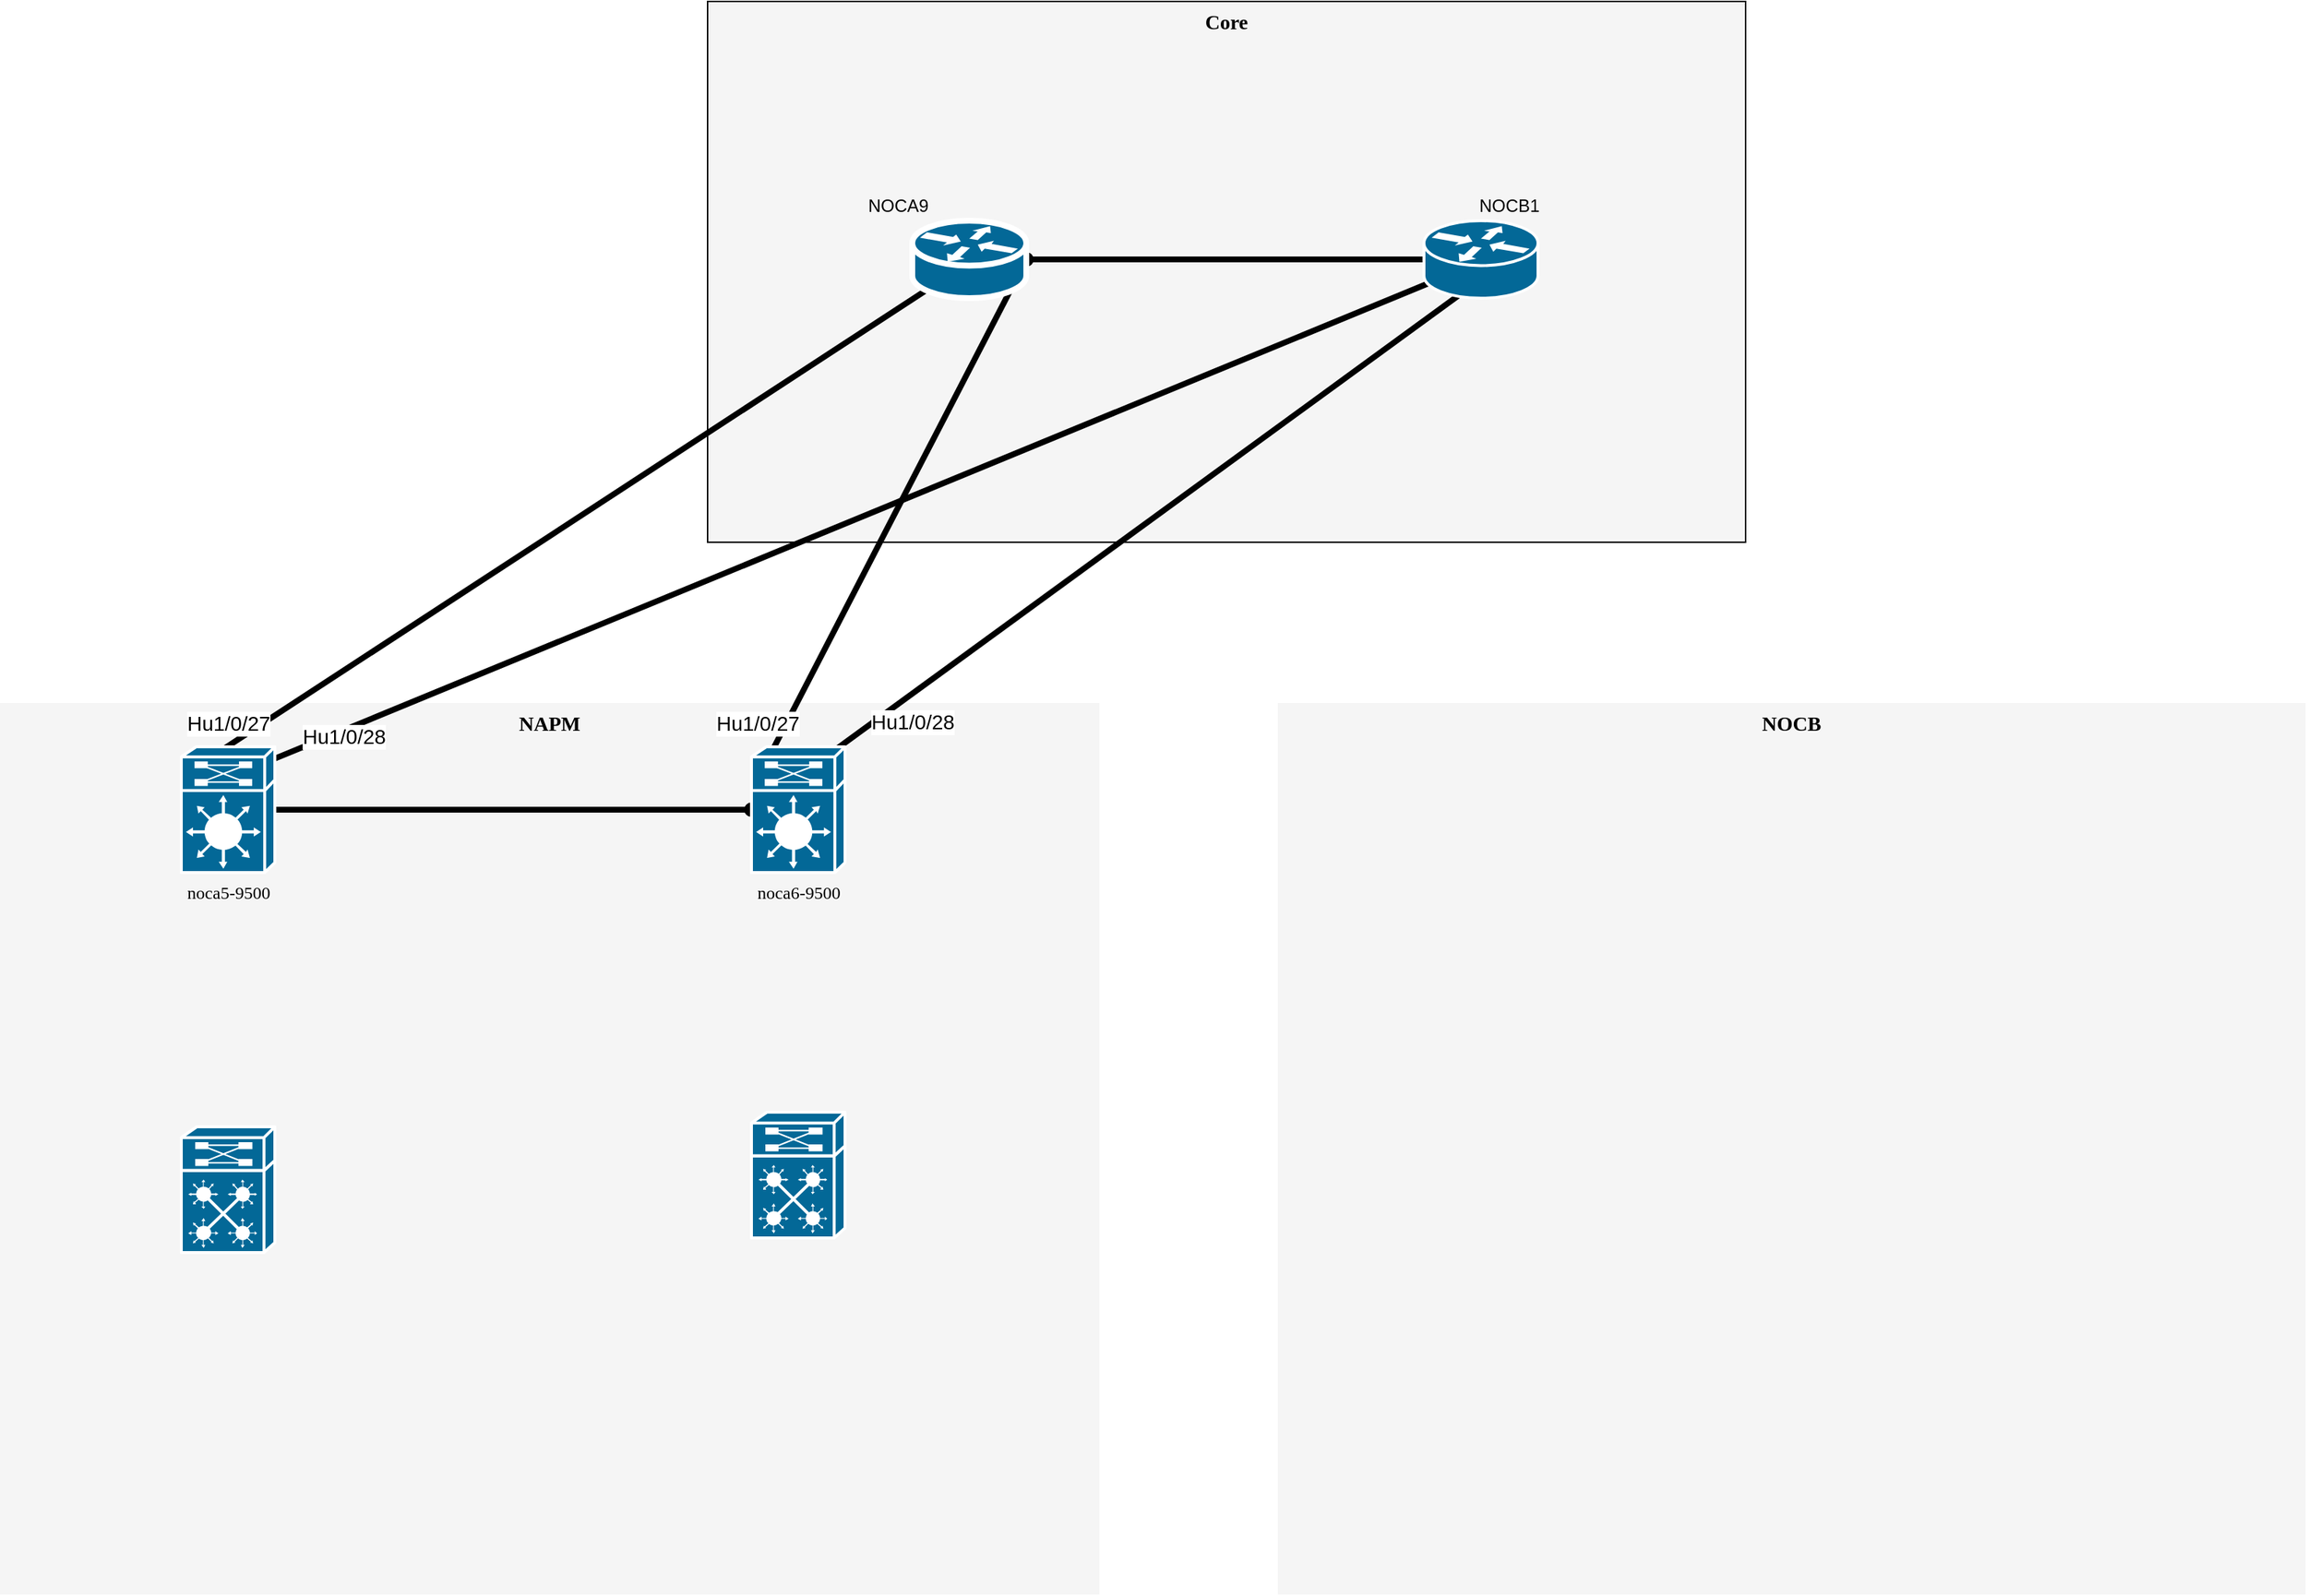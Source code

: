 <mxfile version="16.1.2" type="github">
  <diagram name="Page-1" id="c37626ed-c26b-45fb-9056-f9ebc6bb27b6">
    <mxGraphModel dx="1773" dy="1112" grid="1" gridSize="10" guides="1" tooltips="1" connect="1" arrows="0" fold="1" page="1" pageScale="1" pageWidth="1100" pageHeight="850" background="none" math="0" shadow="0">
      <root>
        <mxCell id="0" />
        <mxCell id="1" parent="0" />
        <mxCell id="1c7a67bf8fd3230f-83" value="NAPM" style="whiteSpace=wrap;html=1;rounded=0;shadow=0;comic=0;strokeWidth=1;fontFamily=Verdana;fontSize=14;fillColor=#f5f5f5;strokeColor=none;verticalAlign=top;fontStyle=1;" parent="1" vertex="1">
          <mxGeometry x="86" y="550" width="752" height="610" as="geometry" />
        </mxCell>
        <mxCell id="1c7a67bf8fd3230f-81" value="Core" style="whiteSpace=wrap;html=1;rounded=0;shadow=0;comic=0;strokeWidth=1;fontFamily=Verdana;fontSize=14;fillColor=#f5f5f5;strokeColor=default;fontStyle=1;verticalAlign=top;" parent="1" vertex="1">
          <mxGeometry x="570" y="70" width="710" height="370" as="geometry" />
        </mxCell>
        <mxCell id="1c7a67bf8fd3230f-80" value="NOCB" style="whiteSpace=wrap;html=1;rounded=0;shadow=0;comic=0;strokeWidth=1;fontFamily=Verdana;fontSize=14;fillColor=#f5f5f5;strokeColor=none;fontStyle=1;verticalAlign=top;" parent="1" vertex="1">
          <mxGeometry x="960" y="550" width="703" height="610" as="geometry" />
        </mxCell>
        <mxCell id="1c7a67bf8fd3230f-38" style="edgeStyle=none;html=1;labelBackgroundColor=none;startFill=0;endArrow=none;endFill=0;strokeWidth=2;fontFamily=Verdana;fontSize=12;" parent="1" target="1c7a67bf8fd3230f-5" edge="1">
          <mxGeometry relative="1" as="geometry">
            <mxPoint x="968.329" y="392.0" as="sourcePoint" />
          </mxGeometry>
        </mxCell>
        <mxCell id="1c7a67bf8fd3230f-39" style="edgeStyle=none;html=1;labelBackgroundColor=none;startFill=0;endArrow=none;endFill=0;strokeWidth=2;fontFamily=Verdana;fontSize=12;" parent="1" target="1c7a67bf8fd3230f-5" edge="1">
          <mxGeometry relative="1" as="geometry">
            <mxPoint x="1119.235" y="392.0" as="sourcePoint" />
          </mxGeometry>
        </mxCell>
        <mxCell id="1c7a67bf8fd3230f-40" style="edgeStyle=none;html=1;labelBackgroundColor=none;startFill=0;endArrow=none;endFill=0;strokeWidth=2;fontFamily=Verdana;fontSize=12;" parent="1" target="1c7a67bf8fd3230f-5" edge="1">
          <mxGeometry relative="1" as="geometry">
            <mxPoint x="1340.0" y="366" as="sourcePoint" />
          </mxGeometry>
        </mxCell>
        <mxCell id="1c7a67bf8fd3230f-41" style="edgeStyle=none;html=1;labelBackgroundColor=none;startFill=0;endArrow=none;endFill=0;strokeWidth=2;fontFamily=Verdana;fontSize=12;" parent="1" source="1c7a67bf8fd3230f-5" edge="1">
          <mxGeometry relative="1" as="geometry">
            <mxPoint x="1240.0" y="519" as="targetPoint" />
          </mxGeometry>
        </mxCell>
        <mxCell id="1c7a67bf8fd3230f-49" style="edgeStyle=none;html=1;labelBackgroundColor=none;startFill=0;endArrow=none;endFill=0;strokeWidth=2;fontFamily=Verdana;fontSize=12;" parent="1" target="1c7a67bf8fd3230f-46" edge="1">
          <mxGeometry relative="1" as="geometry">
            <mxPoint x="1020.0" y="551.12" as="sourcePoint" />
          </mxGeometry>
        </mxCell>
        <mxCell id="1c7a67bf8fd3230f-50" style="edgeStyle=none;html=1;labelBackgroundColor=none;startFill=0;endArrow=none;endFill=0;strokeWidth=2;fontFamily=Verdana;fontSize=12;" parent="1" target="1c7a67bf8fd3230f-47" edge="1">
          <mxGeometry relative="1" as="geometry">
            <mxPoint x="1084" y="553.365" as="sourcePoint" />
          </mxGeometry>
        </mxCell>
        <mxCell id="1c7a67bf8fd3230f-42" style="edgeStyle=none;html=1;labelBackgroundColor=none;startFill=0;endArrow=none;endFill=0;strokeWidth=2;fontFamily=Verdana;fontSize=12;" parent="1" target="1c7a67bf8fd3230f-10" edge="1">
          <mxGeometry relative="1" as="geometry">
            <mxPoint x="1304" y="519" as="sourcePoint" />
          </mxGeometry>
        </mxCell>
        <mxCell id="1c7a67bf8fd3230f-43" style="edgeStyle=none;html=1;labelBackgroundColor=none;startFill=0;endArrow=none;endFill=0;strokeWidth=2;fontFamily=Verdana;fontSize=12;" parent="1" target="1c7a67bf8fd3230f-11" edge="1">
          <mxGeometry relative="1" as="geometry">
            <mxPoint x="1412" y="506.126" as="sourcePoint" />
          </mxGeometry>
        </mxCell>
        <mxCell id="1c7a67bf8fd3230f-44" style="edgeStyle=none;html=1;labelBackgroundColor=none;startFill=0;endArrow=none;endFill=0;strokeWidth=2;fontFamily=Verdana;fontSize=12;" parent="1" target="1c7a67bf8fd3230f-12" edge="1">
          <mxGeometry relative="1" as="geometry">
            <mxPoint x="1412" y="525.232" as="sourcePoint" />
          </mxGeometry>
        </mxCell>
        <mxCell id="1c7a67bf8fd3230f-51" style="edgeStyle=none;html=1;labelBackgroundColor=none;startFill=0;endArrow=none;endFill=0;strokeWidth=2;fontFamily=Verdana;fontSize=12;" parent="1" target="1c7a67bf8fd3230f-48" edge="1">
          <mxGeometry relative="1" as="geometry">
            <mxPoint x="1407.391" y="552.0" as="sourcePoint" />
          </mxGeometry>
        </mxCell>
        <mxCell id="4torE-JFeFEt0INfoeiA-35" style="edgeStyle=none;rounded=0;orthogonalLoop=1;jettySize=auto;html=1;exitX=0.12;exitY=0.9;exitDx=0;exitDy=0;exitPerimeter=0;entryX=0.285;entryY=0.098;entryDx=0;entryDy=0;entryPerimeter=0;strokeColor=default;strokeWidth=4;endArrow=oval;endFill=0;" edge="1" parent="1" source="4torE-JFeFEt0INfoeiA-20" target="4torE-JFeFEt0INfoeiA-6">
          <mxGeometry relative="1" as="geometry" />
        </mxCell>
        <mxCell id="4torE-JFeFEt0INfoeiA-49" value="Hu1/0/27" style="edgeLabel;html=1;align=center;verticalAlign=middle;resizable=0;points=[];fontSize=14;" vertex="1" connectable="0" parent="4torE-JFeFEt0INfoeiA-35">
          <mxGeometry x="0.851" y="-1" relative="1" as="geometry">
            <mxPoint x="-22" as="offset" />
          </mxGeometry>
        </mxCell>
        <mxCell id="4torE-JFeFEt0INfoeiA-34" style="rounded=0;orthogonalLoop=1;jettySize=auto;html=1;exitX=0;exitY=0.5;exitDx=0;exitDy=0;exitPerimeter=0;strokeColor=default;strokeWidth=4;endArrow=oval;endFill=0;" edge="1" parent="1" source="4torE-JFeFEt0INfoeiA-21" target="4torE-JFeFEt0INfoeiA-20">
          <mxGeometry relative="1" as="geometry" />
        </mxCell>
        <mxCell id="4torE-JFeFEt0INfoeiA-36" style="edgeStyle=none;rounded=0;orthogonalLoop=1;jettySize=auto;html=1;exitX=0.128;exitY=0.755;exitDx=0;exitDy=0;exitPerimeter=0;entryX=0.832;entryY=0.145;entryDx=0;entryDy=0;entryPerimeter=0;strokeColor=default;strokeWidth=4;endArrow=oval;endFill=0;" edge="1" parent="1" source="4torE-JFeFEt0INfoeiA-21" target="4torE-JFeFEt0INfoeiA-6">
          <mxGeometry relative="1" as="geometry" />
        </mxCell>
        <mxCell id="4torE-JFeFEt0INfoeiA-50" value="Hu1/0/28" style="edgeLabel;html=1;align=center;verticalAlign=middle;resizable=0;points=[];fontSize=14;" vertex="1" connectable="0" parent="4torE-JFeFEt0INfoeiA-36">
          <mxGeometry x="0.898" y="-3" relative="1" as="geometry">
            <mxPoint x="17" as="offset" />
          </mxGeometry>
        </mxCell>
        <mxCell id="4torE-JFeFEt0INfoeiA-51" style="edgeStyle=none;rounded=0;orthogonalLoop=1;jettySize=auto;html=1;exitX=1;exitY=0.5;exitDx=0;exitDy=0;exitPerimeter=0;entryX=0;entryY=0.5;entryDx=0;entryDy=0;entryPerimeter=0;fontSize=14;endArrow=oval;endFill=0;strokeColor=default;strokeWidth=4;" edge="1" parent="1" source="4torE-JFeFEt0INfoeiA-6" target="4torE-JFeFEt0INfoeiA-37">
          <mxGeometry relative="1" as="geometry" />
        </mxCell>
        <mxCell id="4torE-JFeFEt0INfoeiA-6" value="noca5-9500" style="shape=mxgraph.cisco.misc.route_switch_processor;html=1;dashed=0;fillColor=#036897;strokeColor=#ffffff;strokeWidth=2;verticalLabelPosition=bottom;verticalAlign=top;rounded=0;shadow=0;comic=0;fontFamily=Verdana;fontSize=12;" vertex="1" parent="1">
          <mxGeometry x="210" y="580" width="64" height="86" as="geometry" />
        </mxCell>
        <mxCell id="4torE-JFeFEt0INfoeiA-38" style="edgeStyle=none;rounded=0;orthogonalLoop=1;jettySize=auto;html=1;strokeColor=default;strokeWidth=4;entryX=1;entryY=0.5;entryDx=0;entryDy=0;entryPerimeter=0;exitX=0.233;exitY=0.015;exitDx=0;exitDy=0;exitPerimeter=0;endArrow=oval;endFill=0;" edge="1" parent="1" source="4torE-JFeFEt0INfoeiA-37" target="4torE-JFeFEt0INfoeiA-20">
          <mxGeometry relative="1" as="geometry" />
        </mxCell>
        <mxCell id="4torE-JFeFEt0INfoeiA-48" value="Hu1/0/27" style="edgeLabel;html=1;align=center;verticalAlign=middle;resizable=0;points=[];fontSize=14;" vertex="1" connectable="0" parent="4torE-JFeFEt0INfoeiA-38">
          <mxGeometry x="-0.889" y="3" relative="1" as="geometry">
            <mxPoint x="-18" y="2" as="offset" />
          </mxGeometry>
        </mxCell>
        <mxCell id="4torE-JFeFEt0INfoeiA-39" style="edgeStyle=none;rounded=0;orthogonalLoop=1;jettySize=auto;html=1;exitX=0.744;exitY=0.106;exitDx=0;exitDy=0;exitPerimeter=0;strokeColor=default;strokeWidth=4;entryX=0.5;entryY=0.755;entryDx=0;entryDy=0;entryPerimeter=0;verticalAlign=middle;endArrow=oval;endFill=0;" edge="1" parent="1" source="4torE-JFeFEt0INfoeiA-37" target="4torE-JFeFEt0INfoeiA-21">
          <mxGeometry relative="1" as="geometry" />
        </mxCell>
        <mxCell id="4torE-JFeFEt0INfoeiA-47" value="&lt;font style=&quot;font-size: 14px&quot;&gt;Hu1/0/28&lt;/font&gt;" style="edgeLabel;html=1;align=center;verticalAlign=middle;resizable=0;points=[];" vertex="1" connectable="0" parent="4torE-JFeFEt0INfoeiA-39">
          <mxGeometry x="-0.841" relative="1" as="geometry">
            <mxPoint x="26" as="offset" />
          </mxGeometry>
        </mxCell>
        <mxCell id="4torE-JFeFEt0INfoeiA-37" value="noca6-9500" style="shape=mxgraph.cisco.misc.route_switch_processor;html=1;dashed=0;fillColor=#036897;strokeColor=#ffffff;strokeWidth=2;verticalLabelPosition=bottom;verticalAlign=top;rounded=0;shadow=0;comic=0;fontFamily=Verdana;fontSize=12;" vertex="1" parent="1">
          <mxGeometry x="600" y="580" width="64" height="86" as="geometry" />
        </mxCell>
        <mxCell id="4torE-JFeFEt0INfoeiA-40" value="NOCA9" style="text;html=1;align=center;verticalAlign=middle;resizable=0;points=[];autosize=1;strokeColor=none;fillColor=none;" vertex="1" parent="1">
          <mxGeometry x="670" y="200" width="60" height="20" as="geometry" />
        </mxCell>
        <mxCell id="4torE-JFeFEt0INfoeiA-41" value="NOCB1" style="text;html=1;align=center;verticalAlign=middle;resizable=0;points=[];autosize=1;strokeColor=none;fillColor=none;" vertex="1" parent="1">
          <mxGeometry x="1088" y="200" width="60" height="20" as="geometry" />
        </mxCell>
        <mxCell id="4torE-JFeFEt0INfoeiA-21" value="" style="shape=mxgraph.cisco.routers.router;html=1;pointerEvents=1;dashed=0;fillColor=#036897;strokeColor=#ffffff;strokeWidth=2;verticalLabelPosition=bottom;verticalAlign=top;align=center;outlineConnect=0;" vertex="1" parent="1">
          <mxGeometry x="1060" y="220" width="78" height="53" as="geometry" />
        </mxCell>
        <mxCell id="4torE-JFeFEt0INfoeiA-20" value="" style="shape=mxgraph.cisco.routers.router;html=1;pointerEvents=1;dashed=0;fillColor=#036897;strokeColor=#ffffff;strokeWidth=4;verticalLabelPosition=bottom;verticalAlign=top;align=center;outlineConnect=0;" vertex="1" parent="1">
          <mxGeometry x="710" y="220" width="78" height="53" as="geometry" />
        </mxCell>
        <mxCell id="4torE-JFeFEt0INfoeiA-42" value="" style="shape=mxgraph.cisco.switches.virtual_layer_switch;sketch=0;html=1;pointerEvents=1;dashed=0;fillColor=#036897;strokeColor=#ffffff;strokeWidth=2;verticalLabelPosition=bottom;verticalAlign=top;align=center;outlineConnect=0;" vertex="1" parent="1">
          <mxGeometry x="210" y="840" width="64" height="86" as="geometry" />
        </mxCell>
        <mxCell id="4torE-JFeFEt0INfoeiA-43" value="" style="shape=mxgraph.cisco.switches.virtual_layer_switch;sketch=0;html=1;pointerEvents=1;dashed=0;fillColor=#036897;strokeColor=#ffffff;strokeWidth=2;verticalLabelPosition=bottom;verticalAlign=top;align=center;outlineConnect=0;" vertex="1" parent="1">
          <mxGeometry x="600" y="830" width="64" height="86" as="geometry" />
        </mxCell>
      </root>
    </mxGraphModel>
  </diagram>
</mxfile>
